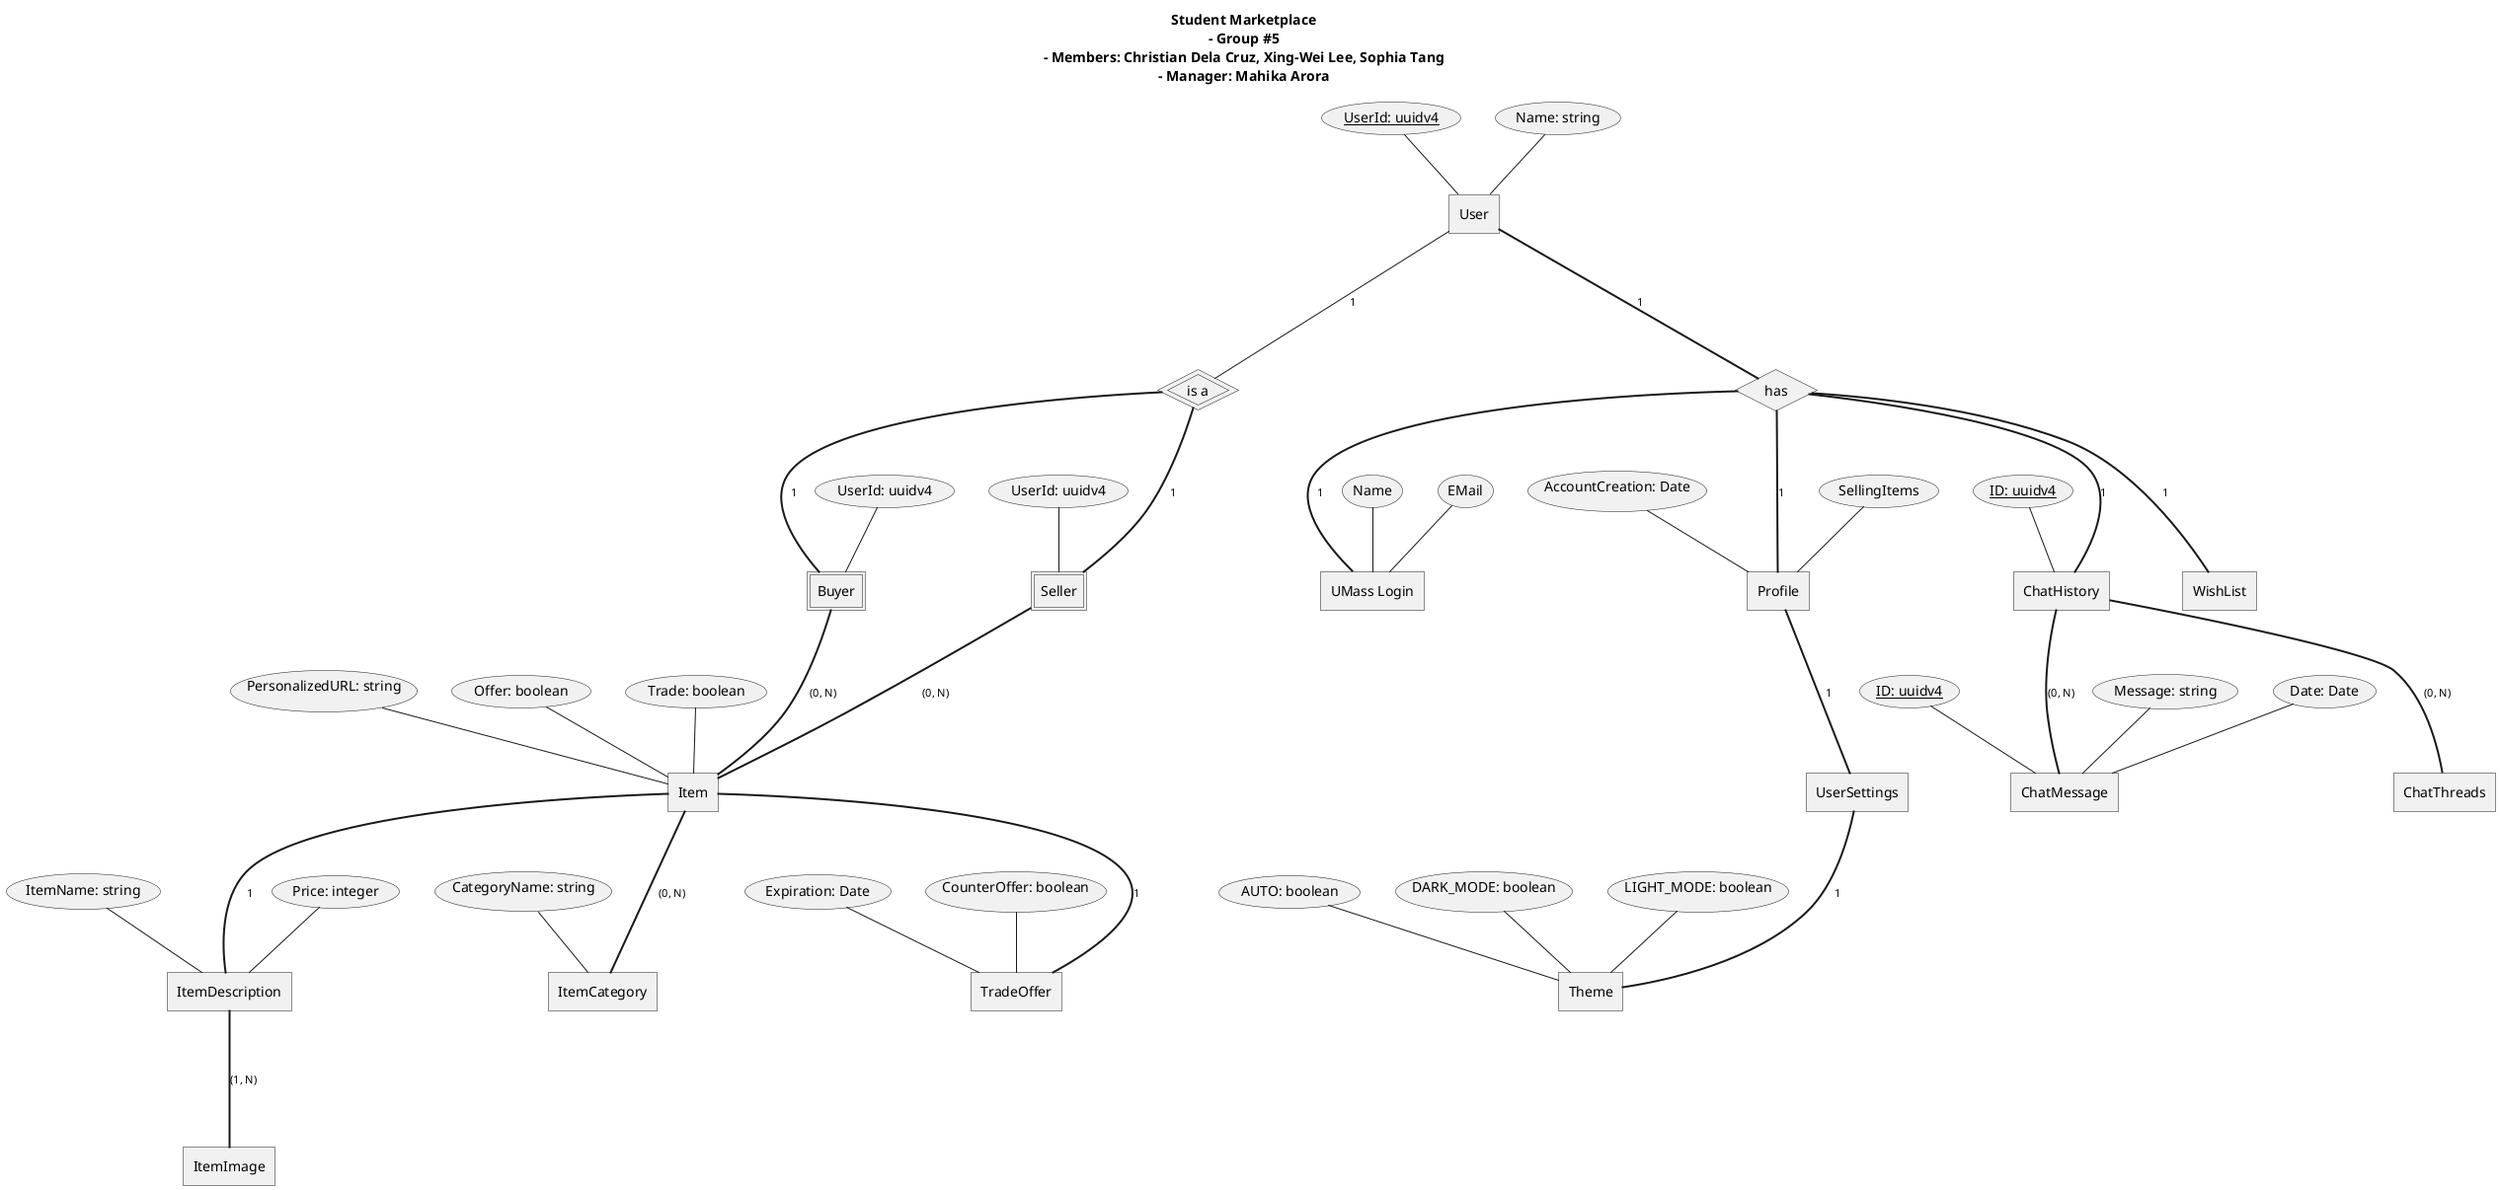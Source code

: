 @startchen "Student Marketplace"

title
Student Marketplace
- Group #5
- Members: Christian Dela Cruz, Xing-Wei Lee, Sophia Tang
- Manager: Mahika Arora
end title


entity User{
    UserId: uuidv4 <<key>>
    Name: string
}

relationship "is a" as UserRelationship <<identifying>>{

}

entity Buyer <<weak>>{
    UserId: uuidv4 <<foreign_key>>
}

entity Seller <<weak>>{
    UserId: uuidv4 <<foreign_key>>

}

relationship "has" as USERHAS{

}

entity "UMass Login" as UserLoginUMass{
    EMail
    Name
}

entity Profile{
    AccountCreation: Date
    SellingItems
}

entity UserSettings{

}

entity Theme{
    AUTO: boolean
    DARK_MODE: boolean
    LIGHT_MODE: boolean
}

entity WishList {
}

entity Item {
    PersonalizedURL: string
    Offer: boolean
    Trade: boolean
}

entity ItemDescription{
    ItemName: string
    Price: integer

}

entity ItemImage{

}

entity ItemCategory{
    CategoryName: string
}

entity TradeOffer{
    Expiration: Date
    CounterOffer: boolean
}

entity ChatHistory{
    ID: uuidv4 <<key>>
}

entity ChatMessage{
    ID: uuidv4 <<key>>
    Message: string
    Date: Date
}

entity ChatThreads{

}

User -1- UserRelationship

UserRelationship =1= Buyer
UserRelationship =1= Seller

User =1= USERHAS

Buyer =(0, N)= Item
Seller =(0, N)= Item

USERHAS =1= UserLoginUMass
USERHAS =1= ChatHistory
USERHAS =1= WishList

USERHAS =1= Profile

Profile =1= UserSettings
UserSettings =1= Theme

Item =1= ItemDescription
ItemDescription =(1, N)= ItemImage

Item =(0, N)= ItemCategory
Item =1= TradeOffer

ChatHistory =(0, N)= ChatMessage
ChatHistory =(0, N)= ChatThreads

@endchen
